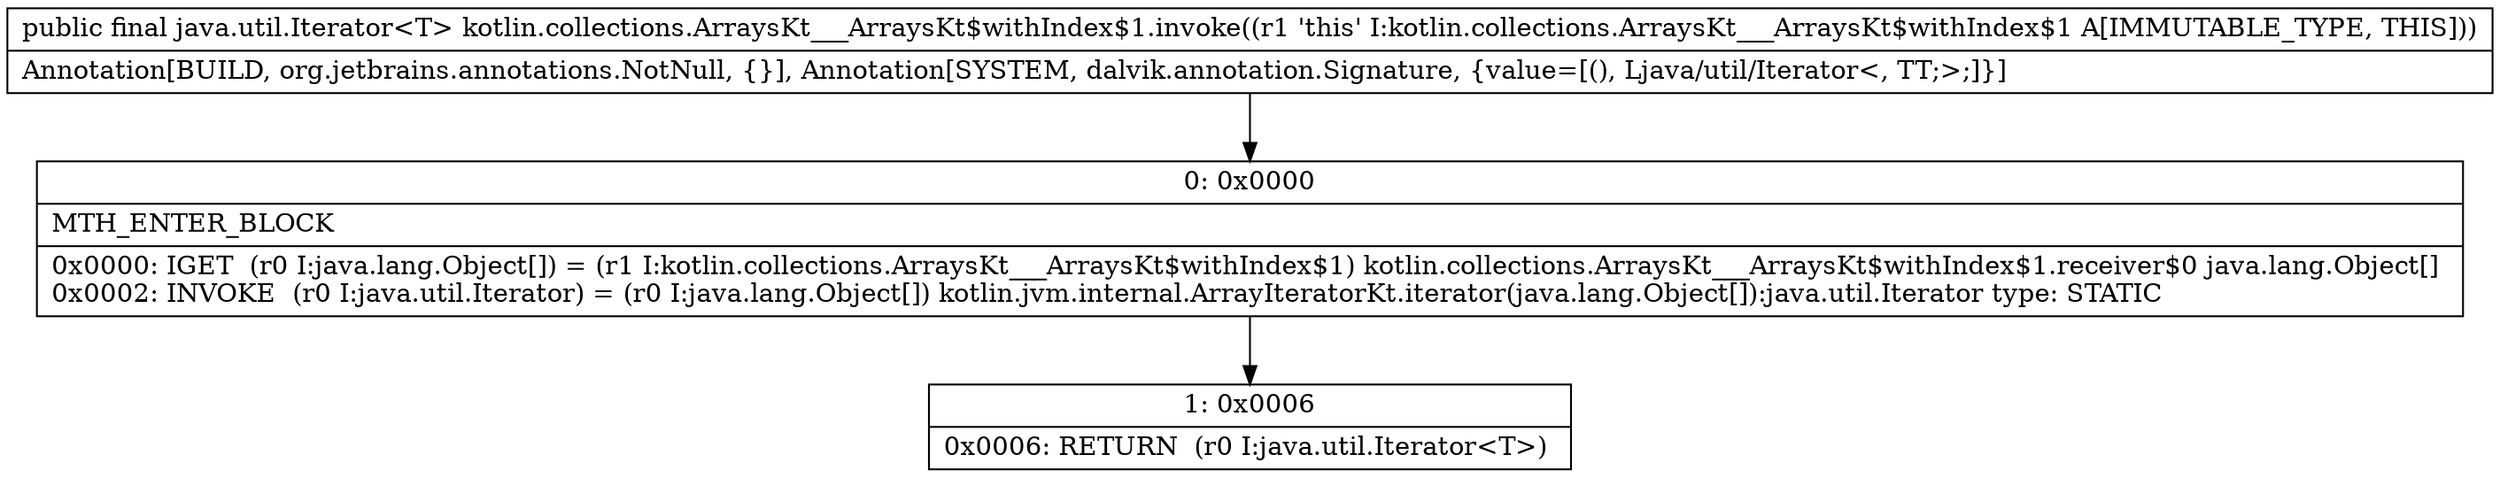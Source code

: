 digraph "CFG forkotlin.collections.ArraysKt___ArraysKt$withIndex$1.invoke()Ljava\/util\/Iterator;" {
Node_0 [shape=record,label="{0\:\ 0x0000|MTH_ENTER_BLOCK\l|0x0000: IGET  (r0 I:java.lang.Object[]) = (r1 I:kotlin.collections.ArraysKt___ArraysKt$withIndex$1) kotlin.collections.ArraysKt___ArraysKt$withIndex$1.receiver$0 java.lang.Object[] \l0x0002: INVOKE  (r0 I:java.util.Iterator) = (r0 I:java.lang.Object[]) kotlin.jvm.internal.ArrayIteratorKt.iterator(java.lang.Object[]):java.util.Iterator type: STATIC \l}"];
Node_1 [shape=record,label="{1\:\ 0x0006|0x0006: RETURN  (r0 I:java.util.Iterator\<T\>) \l}"];
MethodNode[shape=record,label="{public final java.util.Iterator\<T\> kotlin.collections.ArraysKt___ArraysKt$withIndex$1.invoke((r1 'this' I:kotlin.collections.ArraysKt___ArraysKt$withIndex$1 A[IMMUTABLE_TYPE, THIS]))  | Annotation[BUILD, org.jetbrains.annotations.NotNull, \{\}], Annotation[SYSTEM, dalvik.annotation.Signature, \{value=[(), Ljava\/util\/Iterator\<, TT;\>;]\}]\l}"];
MethodNode -> Node_0;
Node_0 -> Node_1;
}

